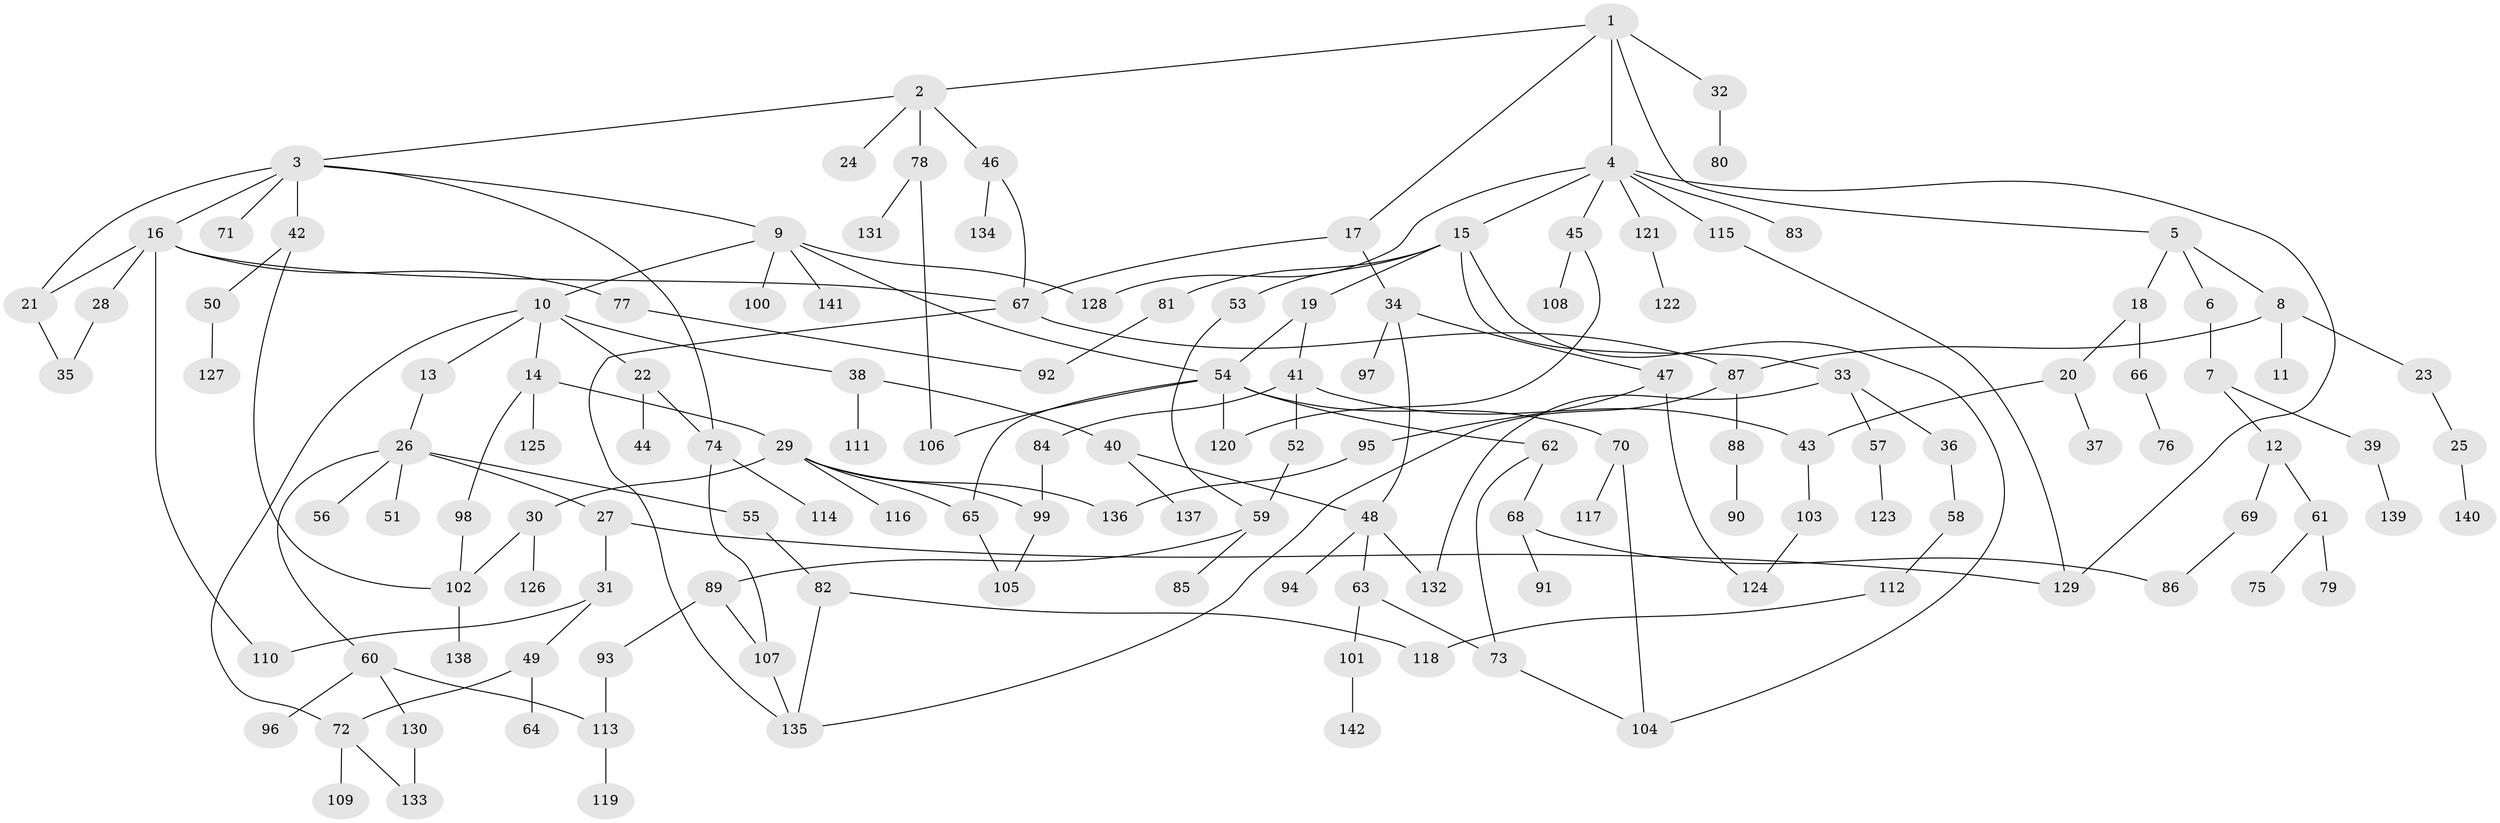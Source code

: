 // Generated by graph-tools (version 1.1) at 2025/34/03/09/25 02:34:32]
// undirected, 142 vertices, 178 edges
graph export_dot {
graph [start="1"]
  node [color=gray90,style=filled];
  1;
  2;
  3;
  4;
  5;
  6;
  7;
  8;
  9;
  10;
  11;
  12;
  13;
  14;
  15;
  16;
  17;
  18;
  19;
  20;
  21;
  22;
  23;
  24;
  25;
  26;
  27;
  28;
  29;
  30;
  31;
  32;
  33;
  34;
  35;
  36;
  37;
  38;
  39;
  40;
  41;
  42;
  43;
  44;
  45;
  46;
  47;
  48;
  49;
  50;
  51;
  52;
  53;
  54;
  55;
  56;
  57;
  58;
  59;
  60;
  61;
  62;
  63;
  64;
  65;
  66;
  67;
  68;
  69;
  70;
  71;
  72;
  73;
  74;
  75;
  76;
  77;
  78;
  79;
  80;
  81;
  82;
  83;
  84;
  85;
  86;
  87;
  88;
  89;
  90;
  91;
  92;
  93;
  94;
  95;
  96;
  97;
  98;
  99;
  100;
  101;
  102;
  103;
  104;
  105;
  106;
  107;
  108;
  109;
  110;
  111;
  112;
  113;
  114;
  115;
  116;
  117;
  118;
  119;
  120;
  121;
  122;
  123;
  124;
  125;
  126;
  127;
  128;
  129;
  130;
  131;
  132;
  133;
  134;
  135;
  136;
  137;
  138;
  139;
  140;
  141;
  142;
  1 -- 2;
  1 -- 4;
  1 -- 5;
  1 -- 17;
  1 -- 32;
  2 -- 3;
  2 -- 24;
  2 -- 46;
  2 -- 78;
  3 -- 9;
  3 -- 16;
  3 -- 42;
  3 -- 71;
  3 -- 74;
  3 -- 21;
  4 -- 15;
  4 -- 45;
  4 -- 83;
  4 -- 115;
  4 -- 121;
  4 -- 129;
  4 -- 128;
  5 -- 6;
  5 -- 8;
  5 -- 18;
  6 -- 7;
  7 -- 12;
  7 -- 39;
  8 -- 11;
  8 -- 23;
  8 -- 87;
  9 -- 10;
  9 -- 54;
  9 -- 100;
  9 -- 128;
  9 -- 141;
  10 -- 13;
  10 -- 14;
  10 -- 22;
  10 -- 38;
  10 -- 72;
  12 -- 61;
  12 -- 69;
  13 -- 26;
  14 -- 29;
  14 -- 98;
  14 -- 125;
  15 -- 19;
  15 -- 33;
  15 -- 53;
  15 -- 81;
  15 -- 104;
  16 -- 21;
  16 -- 28;
  16 -- 77;
  16 -- 110;
  16 -- 67;
  17 -- 34;
  17 -- 67;
  18 -- 20;
  18 -- 66;
  19 -- 41;
  19 -- 54;
  20 -- 37;
  20 -- 43;
  21 -- 35;
  22 -- 44;
  22 -- 74;
  23 -- 25;
  25 -- 140;
  26 -- 27;
  26 -- 51;
  26 -- 55;
  26 -- 56;
  26 -- 60;
  27 -- 31;
  27 -- 129;
  28 -- 35;
  29 -- 30;
  29 -- 65;
  29 -- 99;
  29 -- 116;
  29 -- 136;
  30 -- 102;
  30 -- 126;
  31 -- 49;
  31 -- 110;
  32 -- 80;
  33 -- 36;
  33 -- 57;
  33 -- 132;
  34 -- 47;
  34 -- 48;
  34 -- 97;
  36 -- 58;
  38 -- 40;
  38 -- 111;
  39 -- 139;
  40 -- 137;
  40 -- 48;
  41 -- 43;
  41 -- 52;
  41 -- 84;
  42 -- 50;
  42 -- 102;
  43 -- 103;
  45 -- 108;
  45 -- 120;
  46 -- 67;
  46 -- 134;
  47 -- 95;
  47 -- 124;
  48 -- 63;
  48 -- 94;
  48 -- 132;
  49 -- 64;
  49 -- 72;
  50 -- 127;
  52 -- 59;
  53 -- 59;
  54 -- 62;
  54 -- 70;
  54 -- 120;
  54 -- 65;
  54 -- 106;
  55 -- 82;
  57 -- 123;
  58 -- 112;
  59 -- 85;
  59 -- 89;
  60 -- 96;
  60 -- 113;
  60 -- 130;
  61 -- 75;
  61 -- 79;
  62 -- 68;
  62 -- 73;
  63 -- 101;
  63 -- 73;
  65 -- 105;
  66 -- 76;
  67 -- 135;
  67 -- 87;
  68 -- 86;
  68 -- 91;
  69 -- 86;
  70 -- 104;
  70 -- 117;
  72 -- 109;
  72 -- 133;
  73 -- 104;
  74 -- 107;
  74 -- 114;
  77 -- 92;
  78 -- 106;
  78 -- 131;
  81 -- 92;
  82 -- 118;
  82 -- 135;
  84 -- 99;
  87 -- 88;
  87 -- 135;
  88 -- 90;
  89 -- 93;
  89 -- 107;
  93 -- 113;
  95 -- 136;
  98 -- 102;
  99 -- 105;
  101 -- 142;
  102 -- 138;
  103 -- 124;
  107 -- 135;
  112 -- 118;
  113 -- 119;
  115 -- 129;
  121 -- 122;
  130 -- 133;
}
